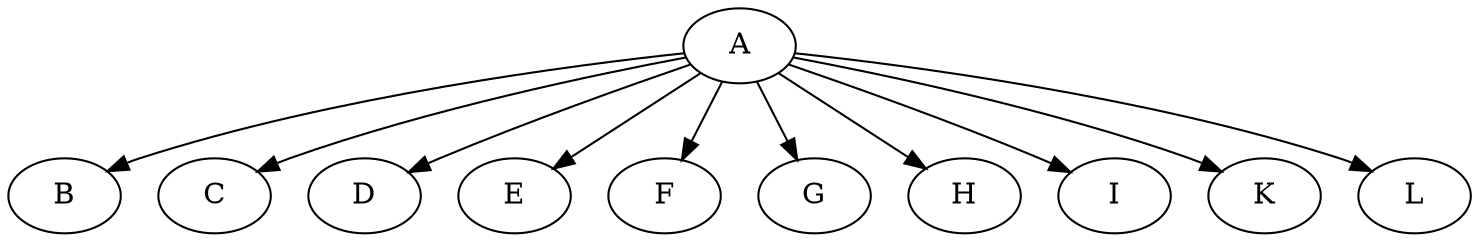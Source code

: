 digraph g {
name="altdst-missing-node"
node[type=block cpu=0 patentry=1 patexit=1 tperiod=10000 qlo=1]
  A [pattern="A"]
  B [pattern="B"]
  C [pattern="C"]
  D [pattern="B"]
  E [pattern="C"]
  F [pattern="B"]
  G [pattern="C"]
  H [pattern="B"]
  I [pattern="C"]
  K [pattern="C"]
  L [pattern="C"]

  A -> B[type="altdst"]
  A -> C[type="altdst"]
  A -> D[type="altdst"]
  A -> E[type="altdst"]
  A -> F[type="altdst"]
  A -> G[type="altdst"]
  A -> H[type="altdst"]
  A -> I[type="altdst"]
  A -> K[type="defdst"]
  A -> L[type="altdst"]
}

